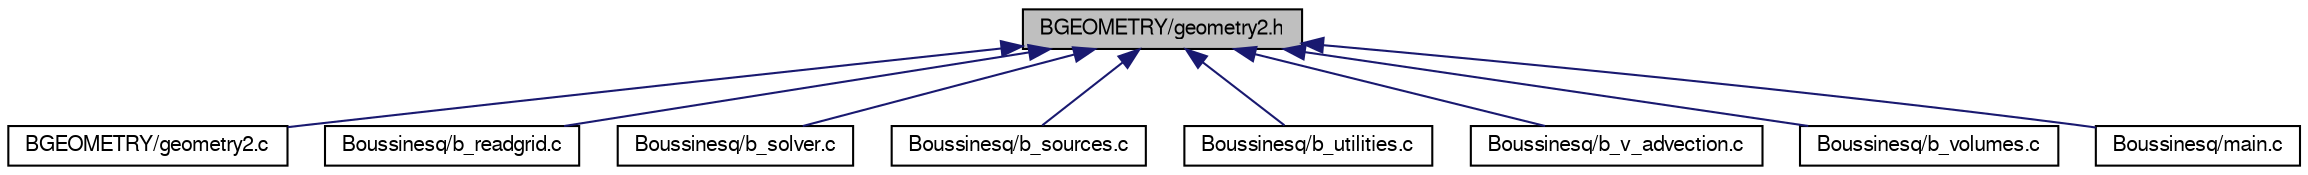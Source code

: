 digraph "BGEOMETRY/geometry2.h"
{
  bgcolor="transparent";
  edge [fontname="FreeSans",fontsize="10",labelfontname="FreeSans",labelfontsize="10"];
  node [fontname="FreeSans",fontsize="10",shape=record];
  Node1 [label="BGEOMETRY/geometry2.h",height=0.2,width=0.4,color="black", fillcolor="grey75", style="filled" fontcolor="black"];
  Node1 -> Node2 [dir="back",color="midnightblue",fontsize="10",style="solid"];
  Node2 [label="BGEOMETRY/geometry2.c",height=0.2,width=0.4,color="black",URL="$geometry2_8c.html"];
  Node1 -> Node3 [dir="back",color="midnightblue",fontsize="10",style="solid"];
  Node3 [label="Boussinesq/b_readgrid.c",height=0.2,width=0.4,color="black",URL="$b__readgrid_8c.html"];
  Node1 -> Node4 [dir="back",color="midnightblue",fontsize="10",style="solid"];
  Node4 [label="Boussinesq/b_solver.c",height=0.2,width=0.4,color="black",URL="$b__solver_8c.html"];
  Node1 -> Node5 [dir="back",color="midnightblue",fontsize="10",style="solid"];
  Node5 [label="Boussinesq/b_sources.c",height=0.2,width=0.4,color="black",URL="$b__sources_8c.html"];
  Node1 -> Node6 [dir="back",color="midnightblue",fontsize="10",style="solid"];
  Node6 [label="Boussinesq/b_utilities.c",height=0.2,width=0.4,color="black",URL="$b__utilities_8c.html"];
  Node1 -> Node7 [dir="back",color="midnightblue",fontsize="10",style="solid"];
  Node7 [label="Boussinesq/b_v_advection.c",height=0.2,width=0.4,color="black",URL="$b__v__advection_8c.html"];
  Node1 -> Node8 [dir="back",color="midnightblue",fontsize="10",style="solid"];
  Node8 [label="Boussinesq/b_volumes.c",height=0.2,width=0.4,color="black",URL="$b__volumes_8c.html"];
  Node1 -> Node9 [dir="back",color="midnightblue",fontsize="10",style="solid"];
  Node9 [label="Boussinesq/main.c",height=0.2,width=0.4,color="black",URL="$main_8c.html"];
}
